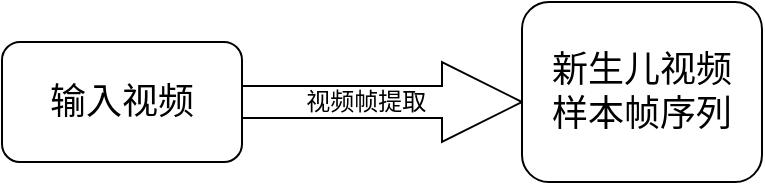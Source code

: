 <mxfile version="25.0.3">
  <diagram name="第 1 页" id="w9s7e6-MdJkUKWHXiI3m">
    <mxGraphModel dx="1213" dy="768" grid="1" gridSize="10" guides="1" tooltips="1" connect="1" arrows="1" fold="1" page="1" pageScale="1" pageWidth="827" pageHeight="1169" math="0" shadow="0">
      <root>
        <mxCell id="0" />
        <mxCell id="1" parent="0" />
        <mxCell id="qo8-DKv4Xhy0Se29s8rM-3" value="&lt;font style=&quot;font-size: 18px;&quot;&gt;输入视频&lt;/font&gt;" style="rounded=1;whiteSpace=wrap;html=1;" vertex="1" parent="1">
          <mxGeometry x="40" y="300" width="120" height="60" as="geometry" />
        </mxCell>
        <mxCell id="qo8-DKv4Xhy0Se29s8rM-4" value="视频帧提取&amp;nbsp; &amp;nbsp; &amp;nbsp;" style="html=1;shadow=0;dashed=0;align=center;verticalAlign=middle;shape=mxgraph.arrows2.arrow;dy=0.6;dx=40;notch=0;" vertex="1" parent="1">
          <mxGeometry x="160" y="310" width="140" height="40" as="geometry" />
        </mxCell>
        <mxCell id="qo8-DKv4Xhy0Se29s8rM-5" value="&lt;font style=&quot;font-size: 18px;&quot;&gt;新生儿视频&lt;/font&gt;&lt;div&gt;&lt;font style=&quot;font-size: 18px;&quot;&gt;样本帧序列&lt;/font&gt;&lt;/div&gt;" style="rounded=1;whiteSpace=wrap;html=1;" vertex="1" parent="1">
          <mxGeometry x="300" y="280" width="120" height="90" as="geometry" />
        </mxCell>
      </root>
    </mxGraphModel>
  </diagram>
</mxfile>
